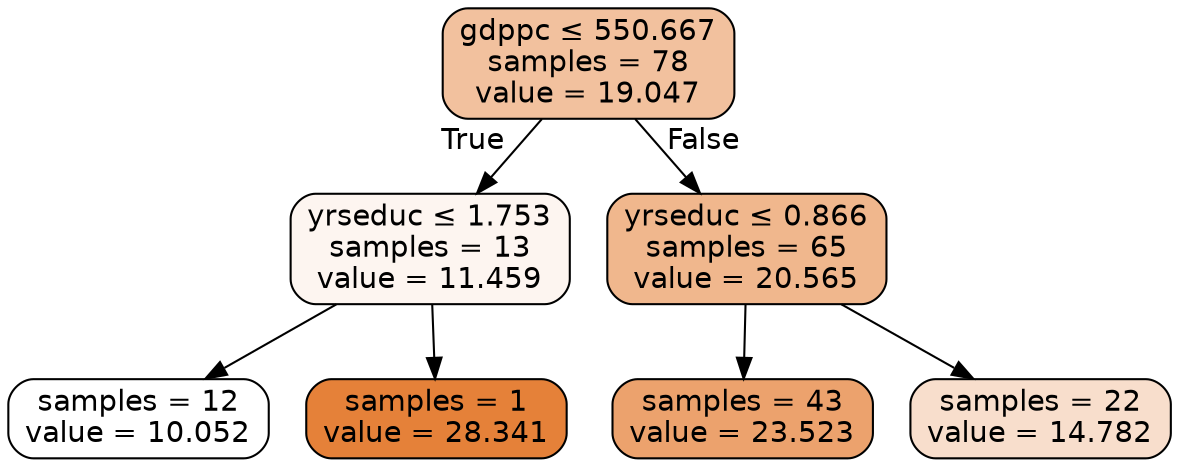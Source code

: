 digraph Tree {
node [shape=box, style="filled, rounded", color="black", fontname="helvetica"] ;
edge [fontname="helvetica"] ;
0 [label=<gdppc &le; 550.667<br/>samples = 78<br/>value = 19.047>, fillcolor="#f2c19e"] ;
1 [label=<yrseduc &le; 1.753<br/>samples = 13<br/>value = 11.459>, fillcolor="#fdf5f0"] ;
0 -> 1 [labeldistance=2.5, labelangle=45, headlabel="True"] ;
2 [label=<samples = 12<br/>value = 10.052>, fillcolor="#ffffff"] ;
1 -> 2 ;
3 [label=<samples = 1<br/>value = 28.341>, fillcolor="#e58139"] ;
1 -> 3 ;
4 [label=<yrseduc &le; 0.866<br/>samples = 65<br/>value = 20.565>, fillcolor="#f0b78d"] ;
0 -> 4 [labeldistance=2.5, labelangle=-45, headlabel="False"] ;
5 [label=<samples = 43<br/>value = 23.523>, fillcolor="#eca26d"] ;
4 -> 5 ;
6 [label=<samples = 22<br/>value = 14.782>, fillcolor="#f8decc"] ;
4 -> 6 ;
}
